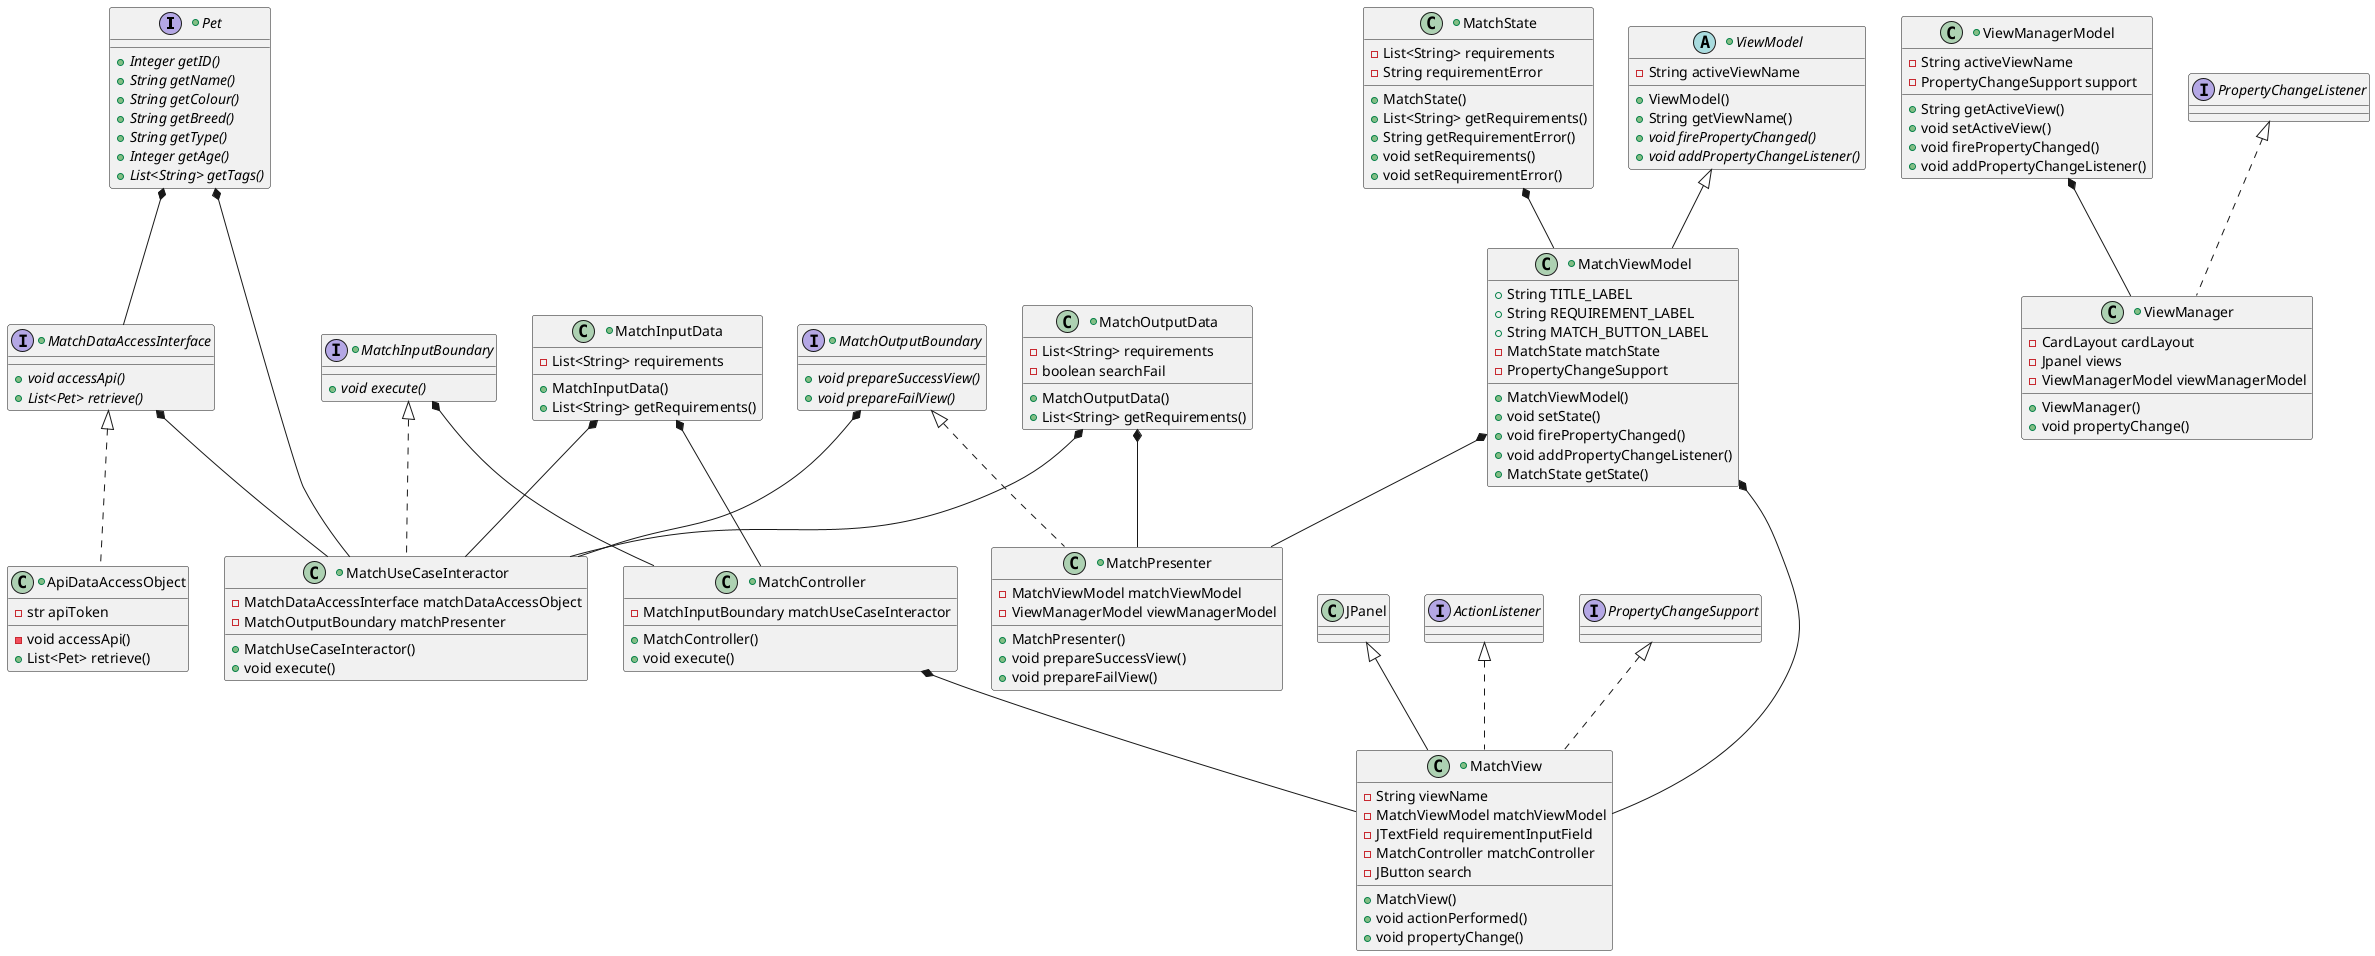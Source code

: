 @startuml
'https://plantuml.com/sequence-diagram

+interface Pet {
    {abstract} +Integer getID()
    {abstract} +String getName()
    {abstract} +String getColour()
    {abstract} +String getBreed()
    {abstract} +String getType()
    {abstract} +Integer getAge()
    {abstract} +List<String> getTags()
}

+class ViewManagerModel {
    -String activeViewName
    -PropertyChangeSupport support
    +String getActiveView()
    + void setActiveView()
    +void firePropertyChanged()
    +void addPropertyChangeListener()
}

+class MatchController {
    -MatchInputBoundary matchUseCaseInteractor
    +MatchController()
    +void execute()
}

+class MatchPresenter implements MatchOutputBoundary {
    -MatchViewModel matchViewModel
    -ViewManagerModel viewManagerModel
    +MatchPresenter()
    +void prepareSuccessView()
    +void prepareFailView()
}

+class MatchState {
    -List<String> requirements
    -String requirementError
    +MatchState()
    +List<String> getRequirements()
    +String getRequirementError()
    +void setRequirements()
    +void setRequirementError()
}

+class MatchViewModel extends ViewModel {
    +String TITLE_LABEL
    +String REQUIREMENT_LABEL
    +String MATCH_BUTTON_LABEL
    -MatchState matchState
    +MatchViewModel()
    +void setState()
    -PropertyChangeSupport
    +void firePropertyChanged()
    +void addPropertyChangeListener()
    +MatchState getState()
}

+abstract class ViewModel {
    -String activeViewName
    +ViewModel()
    +String getViewName()
    {abstract} +void firePropertyChanged()
    {abstract} +void addPropertyChangeListener()
}

+interface MatchInputBoundary {
    {abstract} +void execute()
}

+class MatchInputData {
    -List<String> requirements
    +MatchInputData()
    +List<String> getRequirements()
}

+class MatchUseCaseInteractor implements MatchInputBoundary {
    -MatchDataAccessInterface matchDataAccessObject
    -MatchOutputBoundary matchPresenter
    +MatchUseCaseInteractor()
    +void execute()
}

+interface MatchOutputBoundary {
    {abstract} +void prepareSuccessView()
    {abstract} +void prepareFailView()
}

+class MatchOutputData {
    -List<String> requirements
    -boolean searchFail
    +MatchOutputData()
    +List<String> getRequirements()
}

+interface MatchDataAccessInterface {
    {abstract} +void accessApi()
    {abstract} +List<Pet> retrieve()
}

+class ApiDataAccessObject implements MatchDataAccessInterface {
    -str apiToken
    -void accessApi()
    +List<Pet> retrieve()
}

'requirement input needs to change format, not just text box
+class MatchView extends JPanel implements ActionListener, PropertyChangeSupport {
    -String viewName
    -MatchViewModel matchViewModel
    -JTextField requirementInputField
    -MatchController matchController
    -JButton search
    +MatchView()
    +void actionPerformed()
    +void propertyChange()
}

+class ViewManager implements PropertyChangeListener {
    -CardLayout cardLayout
    -Jpanel views
    -ViewManagerModel viewManagerModel
    +ViewManager()
    +void propertyChange()
}

Pet *-- MatchDataAccessInterface
Pet *-- MatchUseCaseInteractor
MatchDataAccessInterface *-- MatchUseCaseInteractor
MatchOutputBoundary *-- MatchUseCaseInteractor
MatchOutputData *-- MatchUseCaseInteractor
MatchInputData *-- MatchUseCaseInteractor
MatchInputData *-- MatchController
MatchInputBoundary *-- MatchController
MatchOutputData *-- MatchPresenter
MatchViewModel *-- MatchPresenter
MatchViewModel *-- MatchView
MatchController *-- MatchView
ViewManagerModel *-- ViewManager
MatchState *-- MatchViewModel


@enduml